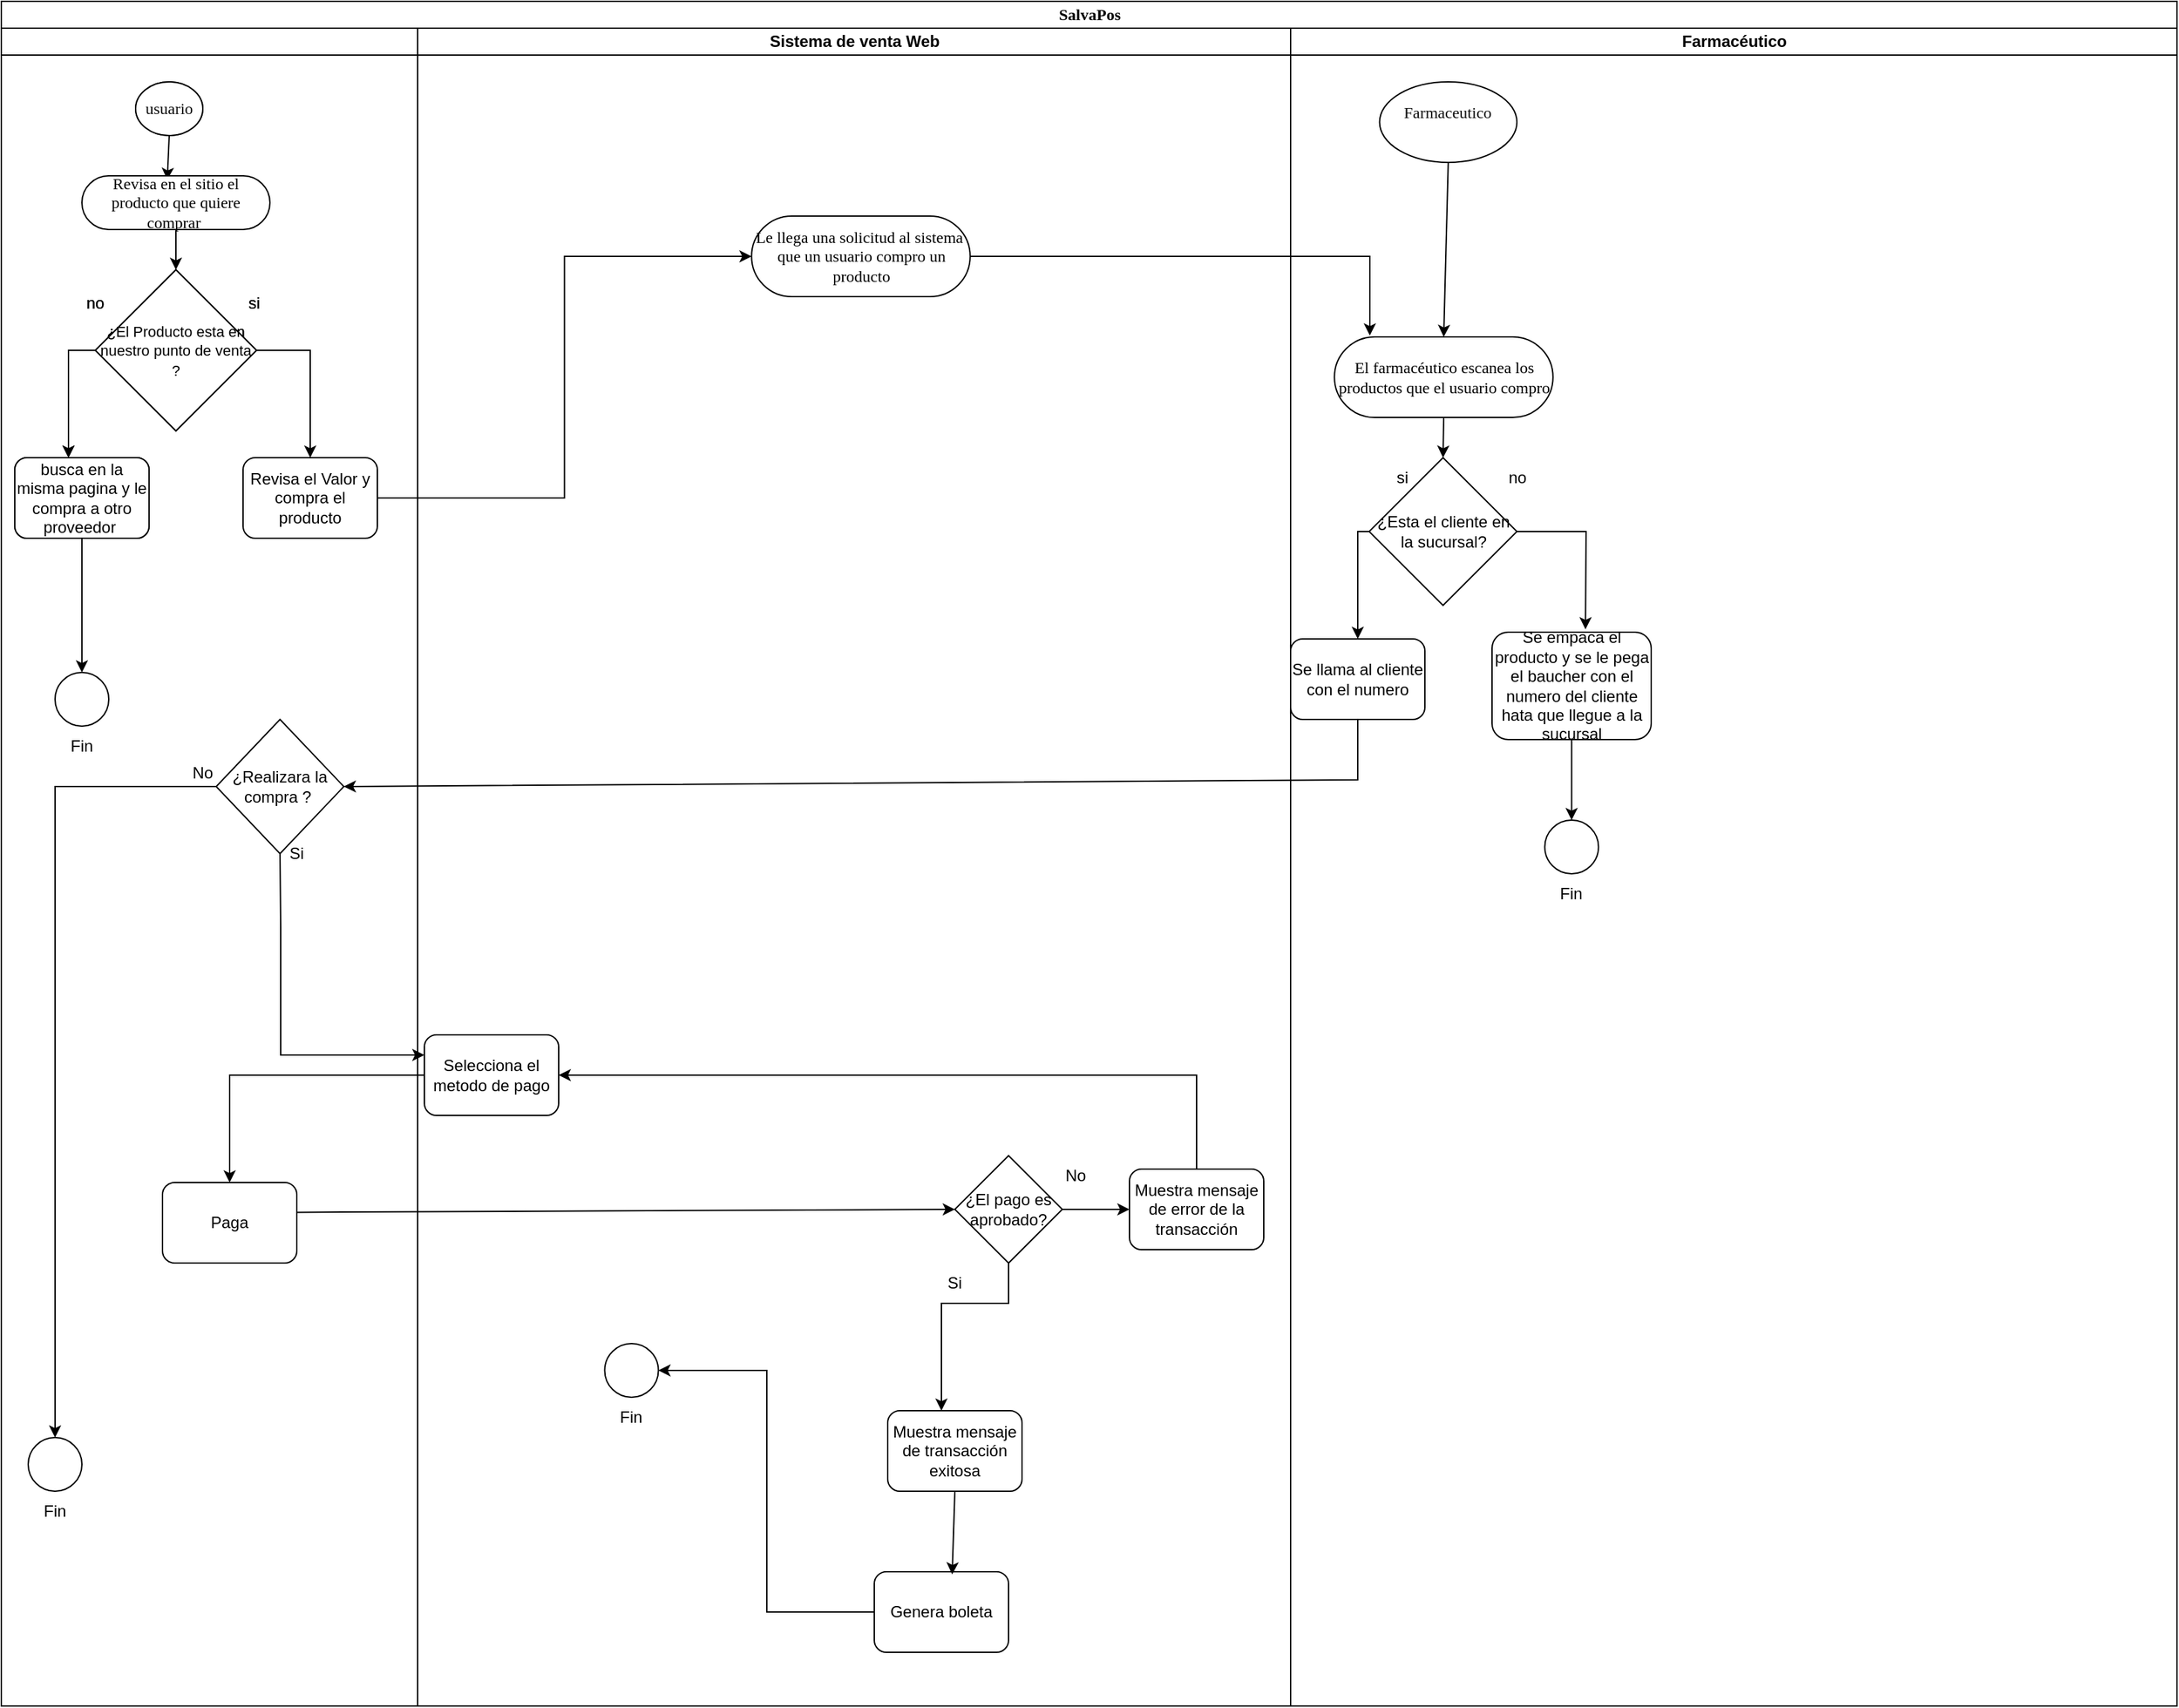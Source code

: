 <mxfile version="24.7.12">
  <diagram name="Page-1" id="0783ab3e-0a74-02c8-0abd-f7b4e66b4bec">
    <mxGraphModel grid="1" page="1" gridSize="10" guides="1" tooltips="1" connect="1" arrows="1" fold="1" pageScale="1" pageWidth="850" pageHeight="1100" background="none" math="0" shadow="0">
      <root>
        <mxCell id="0" />
        <mxCell id="1" parent="0" />
        <mxCell id="1c1d494c118603dd-1" value="SalvaPos" style="swimlane;html=1;childLayout=stackLayout;startSize=20;rounded=0;shadow=0;comic=0;labelBackgroundColor=none;strokeWidth=1;fontFamily=Verdana;fontSize=12;align=center;" vertex="1" parent="1">
          <mxGeometry x="40" y="20" width="1620" height="1270" as="geometry" />
        </mxCell>
        <mxCell id="1c1d494c118603dd-2" value="Lane 1" style="swimlane;html=1;startSize=20;" vertex="1" parent="1c1d494c118603dd-1">
          <mxGeometry y="20" width="960" height="1250" as="geometry" />
        </mxCell>
        <mxCell id="SUvyK8LqccQRlG-bGGpN-1" value="&lt;font color=&quot;#0d0d0d&quot;&gt;usuario&lt;/font&gt;" style="ellipse;whiteSpace=wrap;html=1;rounded=0;shadow=0;comic=0;labelBackgroundColor=none;strokeWidth=1;fillColor=#FFFFFF;fontFamily=Verdana;fontSize=12;align=center;" vertex="1" parent="1c1d494c118603dd-2">
          <mxGeometry x="100" y="40" width="50" height="40" as="geometry" />
        </mxCell>
        <mxCell id="SUvyK8LqccQRlG-bGGpN-4" value="" style="endArrow=classic;html=1;rounded=0;exitX=0.5;exitY=1;exitDx=0;exitDy=0;entryX=0.454;entryY=0.075;entryDx=0;entryDy=0;entryPerimeter=0;" edge="1" parent="1c1d494c118603dd-2" source="SUvyK8LqccQRlG-bGGpN-1" target="SUvyK8LqccQRlG-bGGpN-6">
          <mxGeometry width="50" height="50" relative="1" as="geometry">
            <mxPoint x="360" y="280" as="sourcePoint" />
            <mxPoint x="125" y="150" as="targetPoint" />
          </mxGeometry>
        </mxCell>
        <mxCell id="SUvyK8LqccQRlG-bGGpN-10" value="&lt;font style=&quot;font-size: 11px;&quot;&gt;¿El Producto esta en nuestro punto de venta ?&lt;/font&gt;" style="rhombus;whiteSpace=wrap;html=1;" vertex="1" parent="1c1d494c118603dd-2">
          <mxGeometry x="70" y="180" width="120" height="120" as="geometry" />
        </mxCell>
        <mxCell id="SUvyK8LqccQRlG-bGGpN-12" value="si&amp;nbsp;" style="text;html=1;align=center;verticalAlign=middle;whiteSpace=wrap;rounded=0;" vertex="1" parent="1c1d494c118603dd-2">
          <mxGeometry x="160" y="190" width="60" height="30" as="geometry" />
        </mxCell>
        <mxCell id="SUvyK8LqccQRlG-bGGpN-13" value="no" style="text;html=1;align=center;verticalAlign=middle;whiteSpace=wrap;rounded=0;" vertex="1" parent="1c1d494c118603dd-2">
          <mxGeometry x="40" y="190" width="60" height="30" as="geometry" />
        </mxCell>
        <mxCell id="SUvyK8LqccQRlG-bGGpN-14" value="" style="endArrow=classic;html=1;rounded=0;exitX=0.5;exitY=1;exitDx=0;exitDy=0;entryX=0.5;entryY=0;entryDx=0;entryDy=0;" edge="1" parent="1c1d494c118603dd-2" source="SUvyK8LqccQRlG-bGGpN-6" target="SUvyK8LqccQRlG-bGGpN-10">
          <mxGeometry width="50" height="50" relative="1" as="geometry">
            <mxPoint x="360" y="280" as="sourcePoint" />
            <mxPoint x="410" y="230" as="targetPoint" />
          </mxGeometry>
        </mxCell>
        <mxCell id="SUvyK8LqccQRlG-bGGpN-15" value="busca en la misma pagina y le compra a otro proveedor&amp;nbsp;" style="rounded=1;whiteSpace=wrap;html=1;" vertex="1" parent="1c1d494c118603dd-2">
          <mxGeometry x="10" y="320" width="100" height="60" as="geometry" />
        </mxCell>
        <mxCell id="SUvyK8LqccQRlG-bGGpN-17" value="" style="endArrow=classic;html=1;rounded=0;exitX=0;exitY=0.5;exitDx=0;exitDy=0;" edge="1" parent="1c1d494c118603dd-2" source="SUvyK8LqccQRlG-bGGpN-10">
          <mxGeometry width="50" height="50" relative="1" as="geometry">
            <mxPoint x="360" y="280" as="sourcePoint" />
            <mxPoint x="50" y="320" as="targetPoint" />
            <Array as="points">
              <mxPoint x="50" y="240" />
            </Array>
          </mxGeometry>
        </mxCell>
        <mxCell id="SUvyK8LqccQRlG-bGGpN-19" value="" style="endArrow=classic;html=1;rounded=0;entryX=0.5;entryY=0;entryDx=0;entryDy=0;exitX=0.5;exitY=1;exitDx=0;exitDy=0;" edge="1" parent="1c1d494c118603dd-2" source="SUvyK8LqccQRlG-bGGpN-15" target="SUvyK8LqccQRlG-bGGpN-53">
          <mxGeometry width="50" height="50" relative="1" as="geometry">
            <mxPoint x="360" y="280" as="sourcePoint" />
            <mxPoint x="60" y="465" as="targetPoint" />
          </mxGeometry>
        </mxCell>
        <mxCell id="SUvyK8LqccQRlG-bGGpN-20" value="Revisa el Valor y compra el producto" style="rounded=1;whiteSpace=wrap;html=1;" vertex="1" parent="1c1d494c118603dd-2">
          <mxGeometry x="180" y="320" width="100" height="60" as="geometry" />
        </mxCell>
        <mxCell id="SUvyK8LqccQRlG-bGGpN-21" value="" style="endArrow=classic;html=1;rounded=0;entryX=0.5;entryY=0;entryDx=0;entryDy=0;exitX=1;exitY=0.5;exitDx=0;exitDy=0;" edge="1" parent="1c1d494c118603dd-2" source="SUvyK8LqccQRlG-bGGpN-10" target="SUvyK8LqccQRlG-bGGpN-20">
          <mxGeometry width="50" height="50" relative="1" as="geometry">
            <mxPoint x="360" y="270" as="sourcePoint" />
            <mxPoint x="410" y="220" as="targetPoint" />
            <Array as="points">
              <mxPoint x="230" y="240" />
            </Array>
          </mxGeometry>
        </mxCell>
        <mxCell id="SUvyK8LqccQRlG-bGGpN-30" value="Usuario" style="swimlane;html=1;startSize=20;" vertex="1" parent="1c1d494c118603dd-2">
          <mxGeometry width="960" height="1250" as="geometry" />
        </mxCell>
        <mxCell id="SUvyK8LqccQRlG-bGGpN-31" value="&lt;font color=&quot;#0d0d0d&quot;&gt;usuario&lt;/font&gt;" style="ellipse;whiteSpace=wrap;html=1;rounded=0;shadow=0;comic=0;labelBackgroundColor=none;strokeWidth=1;fillColor=#FFFFFF;fontFamily=Verdana;fontSize=12;align=center;" vertex="1" parent="SUvyK8LqccQRlG-bGGpN-30">
          <mxGeometry x="100" y="40" width="50" height="40" as="geometry" />
        </mxCell>
        <mxCell id="SUvyK8LqccQRlG-bGGpN-34" value="&lt;font style=&quot;font-size: 11px;&quot;&gt;¿El Producto esta en nuestro punto de venta ?&lt;/font&gt;" style="rhombus;whiteSpace=wrap;html=1;" vertex="1" parent="SUvyK8LqccQRlG-bGGpN-30">
          <mxGeometry x="70" y="180" width="120" height="120" as="geometry" />
        </mxCell>
        <mxCell id="SUvyK8LqccQRlG-bGGpN-35" value="si&amp;nbsp;" style="text;html=1;align=center;verticalAlign=middle;whiteSpace=wrap;rounded=0;" vertex="1" parent="SUvyK8LqccQRlG-bGGpN-30">
          <mxGeometry x="160" y="190" width="60" height="30" as="geometry" />
        </mxCell>
        <mxCell id="SUvyK8LqccQRlG-bGGpN-36" value="no" style="text;html=1;align=center;verticalAlign=middle;whiteSpace=wrap;rounded=0;" vertex="1" parent="SUvyK8LqccQRlG-bGGpN-30">
          <mxGeometry x="40" y="190" width="60" height="30" as="geometry" />
        </mxCell>
        <mxCell id="SUvyK8LqccQRlG-bGGpN-38" value="busca en la misma pagina y le compra a otro proveedor&amp;nbsp;" style="rounded=1;whiteSpace=wrap;html=1;" vertex="1" parent="SUvyK8LqccQRlG-bGGpN-30">
          <mxGeometry x="10" y="320" width="100" height="60" as="geometry" />
        </mxCell>
        <mxCell id="SUvyK8LqccQRlG-bGGpN-39" value="" style="endArrow=classic;html=1;rounded=0;exitX=0;exitY=0.5;exitDx=0;exitDy=0;" edge="1" parent="SUvyK8LqccQRlG-bGGpN-30" source="SUvyK8LqccQRlG-bGGpN-34">
          <mxGeometry width="50" height="50" relative="1" as="geometry">
            <mxPoint x="360" y="280" as="sourcePoint" />
            <mxPoint x="50" y="320" as="targetPoint" />
            <Array as="points">
              <mxPoint x="50" y="240" />
            </Array>
          </mxGeometry>
        </mxCell>
        <mxCell id="SUvyK8LqccQRlG-bGGpN-53" value="" style="ellipse;whiteSpace=wrap;html=1;aspect=fixed;" vertex="1" parent="SUvyK8LqccQRlG-bGGpN-30">
          <mxGeometry x="40" y="480" width="40" height="40" as="geometry" />
        </mxCell>
        <mxCell id="SUvyK8LqccQRlG-bGGpN-54" value="Fin" style="text;html=1;align=center;verticalAlign=middle;whiteSpace=wrap;rounded=0;" vertex="1" parent="SUvyK8LqccQRlG-bGGpN-30">
          <mxGeometry x="30" y="520" width="60" height="30" as="geometry" />
        </mxCell>
        <mxCell id="SUvyK8LqccQRlG-bGGpN-6" value="Revisa en el sitio el producto que quiere comprar&amp;nbsp;" style="rounded=1;whiteSpace=wrap;html=1;shadow=0;comic=0;labelBackgroundColor=none;strokeWidth=1;fontFamily=Verdana;fontSize=12;align=center;arcSize=50;" vertex="1" parent="SUvyK8LqccQRlG-bGGpN-30">
          <mxGeometry x="60" y="110" width="140" height="40" as="geometry" />
        </mxCell>
        <mxCell id="1c1d494c118603dd-3" value="Sistema de venta Web" style="swimlane;html=1;startSize=20;" vertex="1" parent="SUvyK8LqccQRlG-bGGpN-30">
          <mxGeometry x="310" width="650" height="1250" as="geometry" />
        </mxCell>
        <mxCell id="SUvyK8LqccQRlG-bGGpN-8" value="Le llega una solicitud al sistema&amp;nbsp; que un usuario compro un producto" style="rounded=1;whiteSpace=wrap;html=1;shadow=0;comic=0;labelBackgroundColor=none;strokeWidth=1;fontFamily=Verdana;fontSize=12;align=center;arcSize=50;" vertex="1" parent="1c1d494c118603dd-3">
          <mxGeometry x="248.63" y="140" width="162.75" height="60" as="geometry" />
        </mxCell>
        <mxCell id="SUvyK8LqccQRlG-bGGpN-65" value="Selecciona el metodo de pago" style="rounded=1;whiteSpace=wrap;html=1;" vertex="1" parent="1c1d494c118603dd-3">
          <mxGeometry x="5" y="750" width="100" height="60" as="geometry" />
        </mxCell>
        <mxCell id="SUvyK8LqccQRlG-bGGpN-90" value="¿El pago es aprobado?" style="rhombus;whiteSpace=wrap;html=1;" vertex="1" parent="1c1d494c118603dd-3">
          <mxGeometry x="400" y="840" width="80" height="80" as="geometry" />
        </mxCell>
        <mxCell id="SUvyK8LqccQRlG-bGGpN-93" value="" style="ellipse;whiteSpace=wrap;html=1;aspect=fixed;" vertex="1" parent="1c1d494c118603dd-3">
          <mxGeometry x="139.25" y="980" width="40" height="40" as="geometry" />
        </mxCell>
        <mxCell id="SUvyK8LqccQRlG-bGGpN-94" style="edgeStyle=orthogonalEdgeStyle;rounded=0;orthogonalLoop=1;jettySize=auto;html=1;exitX=0.5;exitY=1;exitDx=0;exitDy=0;" edge="1" parent="1c1d494c118603dd-3">
          <mxGeometry relative="1" as="geometry">
            <mxPoint x="209.25" y="660" as="sourcePoint" />
            <mxPoint x="209.25" y="660" as="targetPoint" />
          </mxGeometry>
        </mxCell>
        <mxCell id="SUvyK8LqccQRlG-bGGpN-95" value="Fin" style="text;html=1;align=center;verticalAlign=middle;whiteSpace=wrap;rounded=0;" vertex="1" parent="1c1d494c118603dd-3">
          <mxGeometry x="129.25" y="1020" width="60" height="30" as="geometry" />
        </mxCell>
        <mxCell id="SUvyK8LqccQRlG-bGGpN-99" value="Muestra mensaje de transacción exitosa" style="rounded=1;whiteSpace=wrap;html=1;" vertex="1" parent="1c1d494c118603dd-3">
          <mxGeometry x="350" y="1030" width="100" height="60" as="geometry" />
        </mxCell>
        <mxCell id="SUvyK8LqccQRlG-bGGpN-100" value="Genera boleta" style="rounded=1;whiteSpace=wrap;html=1;" vertex="1" parent="1c1d494c118603dd-3">
          <mxGeometry x="340" y="1150" width="100" height="60" as="geometry" />
        </mxCell>
        <mxCell id="SUvyK8LqccQRlG-bGGpN-102" value="" style="endArrow=classic;html=1;rounded=0;entryX=0.58;entryY=0.033;entryDx=0;entryDy=0;exitX=0.5;exitY=1;exitDx=0;exitDy=0;entryPerimeter=0;" edge="1" parent="1c1d494c118603dd-3" source="SUvyK8LqccQRlG-bGGpN-99" target="SUvyK8LqccQRlG-bGGpN-100">
          <mxGeometry width="50" height="50" relative="1" as="geometry">
            <mxPoint x="180" y="970" as="sourcePoint" />
            <mxPoint x="230" y="920" as="targetPoint" />
          </mxGeometry>
        </mxCell>
        <mxCell id="SUvyK8LqccQRlG-bGGpN-101" value="" style="endArrow=classic;html=1;rounded=0;entryX=1;entryY=0.5;entryDx=0;entryDy=0;exitX=0;exitY=0.5;exitDx=0;exitDy=0;" edge="1" parent="1c1d494c118603dd-3" source="SUvyK8LqccQRlG-bGGpN-100" target="SUvyK8LqccQRlG-bGGpN-93">
          <mxGeometry width="50" height="50" relative="1" as="geometry">
            <mxPoint x="-160" y="1180" as="sourcePoint" />
            <mxPoint x="230" y="960" as="targetPoint" />
            <Array as="points">
              <mxPoint x="260" y="1180" />
              <mxPoint x="260" y="1000" />
            </Array>
          </mxGeometry>
        </mxCell>
        <mxCell id="SUvyK8LqccQRlG-bGGpN-103" value="Si" style="text;html=1;align=center;verticalAlign=middle;whiteSpace=wrap;rounded=0;" vertex="1" parent="1c1d494c118603dd-3">
          <mxGeometry x="370" y="920" width="60" height="30" as="geometry" />
        </mxCell>
        <mxCell id="SUvyK8LqccQRlG-bGGpN-104" value="No" style="text;html=1;align=center;verticalAlign=middle;whiteSpace=wrap;rounded=0;" vertex="1" parent="1c1d494c118603dd-3">
          <mxGeometry x="460" y="840" width="60" height="30" as="geometry" />
        </mxCell>
        <mxCell id="SUvyK8LqccQRlG-bGGpN-105" value="Muestra mensaje de error de la transacción" style="rounded=1;whiteSpace=wrap;html=1;" vertex="1" parent="1c1d494c118603dd-3">
          <mxGeometry x="530" y="850" width="100" height="60" as="geometry" />
        </mxCell>
        <mxCell id="SUvyK8LqccQRlG-bGGpN-106" value="" style="endArrow=classic;html=1;rounded=0;entryX=0;entryY=0.5;entryDx=0;entryDy=0;exitX=1;exitY=0.5;exitDx=0;exitDy=0;" edge="1" parent="1c1d494c118603dd-3" source="SUvyK8LqccQRlG-bGGpN-90" target="SUvyK8LqccQRlG-bGGpN-105">
          <mxGeometry width="50" height="50" relative="1" as="geometry">
            <mxPoint x="180" y="1000" as="sourcePoint" />
            <mxPoint x="230" y="950" as="targetPoint" />
          </mxGeometry>
        </mxCell>
        <mxCell id="SUvyK8LqccQRlG-bGGpN-107" value="" style="endArrow=classic;html=1;rounded=0;exitX=0.5;exitY=0;exitDx=0;exitDy=0;entryX=1;entryY=0.5;entryDx=0;entryDy=0;" edge="1" parent="1c1d494c118603dd-3" source="SUvyK8LqccQRlG-bGGpN-105" target="SUvyK8LqccQRlG-bGGpN-65">
          <mxGeometry width="50" height="50" relative="1" as="geometry">
            <mxPoint x="180" y="800" as="sourcePoint" />
            <mxPoint x="230" y="750" as="targetPoint" />
            <Array as="points">
              <mxPoint x="580" y="780" />
            </Array>
          </mxGeometry>
        </mxCell>
        <mxCell id="SUvyK8LqccQRlG-bGGpN-88" value="Paga" style="rounded=1;whiteSpace=wrap;html=1;" vertex="1" parent="SUvyK8LqccQRlG-bGGpN-30">
          <mxGeometry x="120" y="860" width="100" height="60" as="geometry" />
        </mxCell>
        <mxCell id="SUvyK8LqccQRlG-bGGpN-89" value="" style="endArrow=classic;html=1;rounded=0;exitX=0;exitY=0.5;exitDx=0;exitDy=0;entryX=0.5;entryY=0;entryDx=0;entryDy=0;" edge="1" parent="SUvyK8LqccQRlG-bGGpN-30" source="SUvyK8LqccQRlG-bGGpN-65" target="SUvyK8LqccQRlG-bGGpN-88">
          <mxGeometry width="50" height="50" relative="1" as="geometry">
            <mxPoint x="360" y="870" as="sourcePoint" />
            <mxPoint x="410" y="820" as="targetPoint" />
            <Array as="points">
              <mxPoint x="170" y="780" />
            </Array>
          </mxGeometry>
        </mxCell>
        <mxCell id="SUvyK8LqccQRlG-bGGpN-91" value="" style="endArrow=classic;html=1;rounded=0;entryX=0;entryY=0.5;entryDx=0;entryDy=0;exitX=1.002;exitY=0.37;exitDx=0;exitDy=0;exitPerimeter=0;" edge="1" parent="SUvyK8LqccQRlG-bGGpN-30" source="SUvyK8LqccQRlG-bGGpN-88" target="SUvyK8LqccQRlG-bGGpN-90">
          <mxGeometry width="50" height="50" relative="1" as="geometry">
            <mxPoint x="360" y="870" as="sourcePoint" />
            <mxPoint x="410" y="820" as="targetPoint" />
          </mxGeometry>
        </mxCell>
        <mxCell id="NAJVmWI-Qq9D1-8RfRDg-26" value="" style="ellipse;whiteSpace=wrap;html=1;aspect=fixed;" vertex="1" parent="SUvyK8LqccQRlG-bGGpN-30">
          <mxGeometry x="20" y="1050" width="40" height="40" as="geometry" />
        </mxCell>
        <mxCell id="NAJVmWI-Qq9D1-8RfRDg-27" value="" style="endArrow=classic;html=1;rounded=0;exitX=0;exitY=0.5;exitDx=0;exitDy=0;entryX=0.5;entryY=0;entryDx=0;entryDy=0;" edge="1" parent="SUvyK8LqccQRlG-bGGpN-30" target="NAJVmWI-Qq9D1-8RfRDg-26">
          <mxGeometry width="50" height="50" relative="1" as="geometry">
            <mxPoint x="170" y="565" as="sourcePoint" />
            <mxPoint x="40" y="1040" as="targetPoint" />
            <Array as="points">
              <mxPoint x="40" y="565" />
            </Array>
          </mxGeometry>
        </mxCell>
        <mxCell id="NAJVmWI-Qq9D1-8RfRDg-29" value="Fin" style="text;html=1;align=center;verticalAlign=middle;whiteSpace=wrap;rounded=0;" vertex="1" parent="SUvyK8LqccQRlG-bGGpN-30">
          <mxGeometry x="10" y="1090" width="60" height="30" as="geometry" />
        </mxCell>
        <mxCell id="SUvyK8LqccQRlG-bGGpN-63" value="" style="edgeStyle=orthogonalEdgeStyle;rounded=0;orthogonalLoop=1;jettySize=auto;html=1;entryX=0;entryY=0.5;entryDx=0;entryDy=0;" edge="1" parent="1c1d494c118603dd-2" source="SUvyK8LqccQRlG-bGGpN-20" target="SUvyK8LqccQRlG-bGGpN-8">
          <mxGeometry relative="1" as="geometry" />
        </mxCell>
        <mxCell id="SUvyK8LqccQRlG-bGGpN-98" value="" style="endArrow=classic;html=1;rounded=0;exitX=0.5;exitY=1;exitDx=0;exitDy=0;" edge="1" parent="1" source="SUvyK8LqccQRlG-bGGpN-90">
          <mxGeometry width="50" height="50" relative="1" as="geometry">
            <mxPoint x="520" y="880" as="sourcePoint" />
            <mxPoint x="740" y="1070" as="targetPoint" />
            <Array as="points">
              <mxPoint x="790" y="990" />
              <mxPoint x="740" y="990" />
            </Array>
          </mxGeometry>
        </mxCell>
        <mxCell id="NAJVmWI-Qq9D1-8RfRDg-1" value="Farmacéutico" style="swimlane;html=1;startSize=20;" vertex="1" parent="1">
          <mxGeometry x="1000" y="40" width="660" height="1250" as="geometry" />
        </mxCell>
        <mxCell id="NAJVmWI-Qq9D1-8RfRDg-2" value="&lt;font color=&quot;#0d0d0d&quot;&gt;Farmaceutico&lt;/font&gt;&lt;div&gt;&lt;font color=&quot;#0d0d0d&quot;&gt;&lt;br&gt;&lt;/font&gt;&lt;/div&gt;" style="ellipse;whiteSpace=wrap;html=1;rounded=0;shadow=0;comic=0;labelBackgroundColor=none;strokeWidth=1;fillColor=#FFFFFF;fontFamily=Verdana;fontSize=12;align=center;" vertex="1" parent="NAJVmWI-Qq9D1-8RfRDg-1">
          <mxGeometry x="66.25" y="40" width="102.25" height="60" as="geometry" />
        </mxCell>
        <mxCell id="NAJVmWI-Qq9D1-8RfRDg-5" value="El farmacéutico escanea los productos que el usuario compro" style="rounded=1;whiteSpace=wrap;html=1;shadow=0;comic=0;labelBackgroundColor=none;strokeWidth=1;fontFamily=Verdana;fontSize=12;align=center;arcSize=50;" vertex="1" parent="NAJVmWI-Qq9D1-8RfRDg-1">
          <mxGeometry x="32.63" y="230" width="162.75" height="60" as="geometry" />
        </mxCell>
        <mxCell id="NAJVmWI-Qq9D1-8RfRDg-7" value="¿Esta el cliente en la sucursal?" style="rhombus;whiteSpace=wrap;html=1;" vertex="1" parent="NAJVmWI-Qq9D1-8RfRDg-1">
          <mxGeometry x="58.5" y="320" width="110" height="110" as="geometry" />
        </mxCell>
        <mxCell id="NAJVmWI-Qq9D1-8RfRDg-8" value="si&amp;nbsp;" style="text;html=1;align=center;verticalAlign=middle;whiteSpace=wrap;rounded=0;" vertex="1" parent="NAJVmWI-Qq9D1-8RfRDg-1">
          <mxGeometry x="55" y="320" width="60" height="30" as="geometry" />
        </mxCell>
        <mxCell id="NAJVmWI-Qq9D1-8RfRDg-9" value="Se llama al cliente con el numero" style="rounded=1;whiteSpace=wrap;html=1;" vertex="1" parent="NAJVmWI-Qq9D1-8RfRDg-1">
          <mxGeometry y="455" width="100" height="60" as="geometry" />
        </mxCell>
        <mxCell id="NAJVmWI-Qq9D1-8RfRDg-10" value="no" style="text;html=1;align=center;verticalAlign=middle;whiteSpace=wrap;rounded=0;" vertex="1" parent="NAJVmWI-Qq9D1-8RfRDg-1">
          <mxGeometry x="138.5" y="320" width="60" height="30" as="geometry" />
        </mxCell>
        <mxCell id="NAJVmWI-Qq9D1-8RfRDg-11" value="" style="endArrow=classic;html=1;rounded=0;entryX=0.5;entryY=0;entryDx=0;entryDy=0;exitX=0;exitY=0.5;exitDx=0;exitDy=0;" edge="1" parent="NAJVmWI-Qq9D1-8RfRDg-1" source="NAJVmWI-Qq9D1-8RfRDg-7" target="NAJVmWI-Qq9D1-8RfRDg-9">
          <mxGeometry width="50" height="50" relative="1" as="geometry">
            <mxPoint x="60" y="340" as="sourcePoint" />
            <mxPoint x="110" y="290" as="targetPoint" />
            <Array as="points">
              <mxPoint x="50" y="375" />
            </Array>
          </mxGeometry>
        </mxCell>
        <mxCell id="NAJVmWI-Qq9D1-8RfRDg-12" value="" style="endArrow=classic;html=1;rounded=0;entryX=0.5;entryY=0;entryDx=0;entryDy=0;exitX=0.5;exitY=1;exitDx=0;exitDy=0;" edge="1" parent="NAJVmWI-Qq9D1-8RfRDg-1" source="NAJVmWI-Qq9D1-8RfRDg-5" target="NAJVmWI-Qq9D1-8RfRDg-7">
          <mxGeometry width="50" height="50" relative="1" as="geometry">
            <mxPoint x="60" y="340" as="sourcePoint" />
            <mxPoint x="110" y="290" as="targetPoint" />
          </mxGeometry>
        </mxCell>
        <mxCell id="NAJVmWI-Qq9D1-8RfRDg-13" value="Se empaca el producto y se le pega el baucher con el numero del cliente hata que llegue a la sucursal" style="rounded=1;whiteSpace=wrap;html=1;" vertex="1" parent="NAJVmWI-Qq9D1-8RfRDg-1">
          <mxGeometry x="150" y="450" width="118.5" height="80" as="geometry" />
        </mxCell>
        <mxCell id="NAJVmWI-Qq9D1-8RfRDg-14" value="" style="endArrow=classic;html=1;rounded=0;entryX=0.587;entryY=-0.027;entryDx=0;entryDy=0;exitX=1;exitY=0.5;exitDx=0;exitDy=0;entryPerimeter=0;" edge="1" parent="NAJVmWI-Qq9D1-8RfRDg-1" source="NAJVmWI-Qq9D1-8RfRDg-7" target="NAJVmWI-Qq9D1-8RfRDg-13">
          <mxGeometry width="50" height="50" relative="1" as="geometry">
            <mxPoint x="60" y="460" as="sourcePoint" />
            <mxPoint x="110" y="410" as="targetPoint" />
            <Array as="points">
              <mxPoint x="220" y="375" />
            </Array>
          </mxGeometry>
        </mxCell>
        <mxCell id="NAJVmWI-Qq9D1-8RfRDg-15" value="" style="ellipse;whiteSpace=wrap;html=1;aspect=fixed;" vertex="1" parent="NAJVmWI-Qq9D1-8RfRDg-1">
          <mxGeometry x="189.25" y="590" width="40" height="40" as="geometry" />
        </mxCell>
        <mxCell id="NAJVmWI-Qq9D1-8RfRDg-16" value="" style="endArrow=classic;html=1;rounded=0;entryX=0.5;entryY=0;entryDx=0;entryDy=0;exitX=0.5;exitY=1;exitDx=0;exitDy=0;" edge="1" parent="NAJVmWI-Qq9D1-8RfRDg-1" source="NAJVmWI-Qq9D1-8RfRDg-13" target="NAJVmWI-Qq9D1-8RfRDg-15">
          <mxGeometry width="50" height="50" relative="1" as="geometry">
            <mxPoint x="60" y="460" as="sourcePoint" />
            <mxPoint x="110" y="410" as="targetPoint" />
          </mxGeometry>
        </mxCell>
        <mxCell id="NAJVmWI-Qq9D1-8RfRDg-17" value="Fin" style="text;html=1;align=center;verticalAlign=middle;whiteSpace=wrap;rounded=0;" vertex="1" parent="NAJVmWI-Qq9D1-8RfRDg-1">
          <mxGeometry x="179.25" y="630" width="60" height="30" as="geometry" />
        </mxCell>
        <mxCell id="NAJVmWI-Qq9D1-8RfRDg-28" style="edgeStyle=orthogonalEdgeStyle;rounded=0;orthogonalLoop=1;jettySize=auto;html=1;exitX=0.5;exitY=1;exitDx=0;exitDy=0;" edge="1" parent="NAJVmWI-Qq9D1-8RfRDg-1" source="NAJVmWI-Qq9D1-8RfRDg-17" target="NAJVmWI-Qq9D1-8RfRDg-17">
          <mxGeometry relative="1" as="geometry" />
        </mxCell>
        <mxCell id="G-eda2eB4SDmfle7X4tl-1" value="" style="endArrow=classic;html=1;rounded=0;exitX=0.5;exitY=1;exitDx=0;exitDy=0;entryX=0.5;entryY=0;entryDx=0;entryDy=0;" edge="1" parent="NAJVmWI-Qq9D1-8RfRDg-1" source="NAJVmWI-Qq9D1-8RfRDg-2" target="NAJVmWI-Qq9D1-8RfRDg-5">
          <mxGeometry width="50" height="50" relative="1" as="geometry">
            <mxPoint x="154.99" y="100" as="sourcePoint" />
            <mxPoint x="117" y="220" as="targetPoint" />
          </mxGeometry>
        </mxCell>
        <mxCell id="NAJVmWI-Qq9D1-8RfRDg-6" value="" style="endArrow=classic;html=1;rounded=0;entryX=0.162;entryY=-0.017;entryDx=0;entryDy=0;exitX=1;exitY=0.5;exitDx=0;exitDy=0;entryPerimeter=0;" edge="1" parent="1" source="SUvyK8LqccQRlG-bGGpN-8" target="NAJVmWI-Qq9D1-8RfRDg-5">
          <mxGeometry width="50" height="50" relative="1" as="geometry">
            <mxPoint x="1114.005" y="210" as="sourcePoint" />
            <mxPoint x="1060" y="190" as="targetPoint" />
            <Array as="points">
              <mxPoint x="1059" y="210" />
            </Array>
          </mxGeometry>
        </mxCell>
        <mxCell id="NAJVmWI-Qq9D1-8RfRDg-20" value="" style="endArrow=classic;html=1;rounded=0;exitX=0.5;exitY=1;exitDx=0;exitDy=0;entryX=0;entryY=0.25;entryDx=0;entryDy=0;" edge="1" parent="1" source="NAJVmWI-Qq9D1-8RfRDg-18" target="SUvyK8LqccQRlG-bGGpN-65">
          <mxGeometry width="50" height="50" relative="1" as="geometry">
            <mxPoint x="1060" y="630" as="sourcePoint" />
            <mxPoint x="940" y="760" as="targetPoint" />
            <Array as="points">
              <mxPoint x="248" y="710" />
              <mxPoint x="248" y="805" />
            </Array>
          </mxGeometry>
        </mxCell>
        <mxCell id="NAJVmWI-Qq9D1-8RfRDg-18" value="¿Realizara la compra ?&amp;nbsp;" style="rhombus;whiteSpace=wrap;html=1;" vertex="1" parent="1">
          <mxGeometry x="200" y="555" width="95" height="100" as="geometry" />
        </mxCell>
        <mxCell id="NAJVmWI-Qq9D1-8RfRDg-21" value="" style="endArrow=classic;html=1;rounded=0;exitX=0.5;exitY=1;exitDx=0;exitDy=0;entryX=1;entryY=0.5;entryDx=0;entryDy=0;" edge="1" parent="1" source="NAJVmWI-Qq9D1-8RfRDg-9" target="NAJVmWI-Qq9D1-8RfRDg-18">
          <mxGeometry width="50" height="50" relative="1" as="geometry">
            <mxPoint x="1060" y="630" as="sourcePoint" />
            <mxPoint x="1110" y="580" as="targetPoint" />
            <Array as="points">
              <mxPoint x="1050" y="600" />
            </Array>
          </mxGeometry>
        </mxCell>
        <mxCell id="G-eda2eB4SDmfle7X4tl-4" value="No" style="text;html=1;align=center;verticalAlign=middle;whiteSpace=wrap;rounded=0;" vertex="1" parent="1">
          <mxGeometry x="160" y="580" width="60" height="30" as="geometry" />
        </mxCell>
        <mxCell id="G-eda2eB4SDmfle7X4tl-2" value="Si" style="text;html=1;align=center;verticalAlign=middle;whiteSpace=wrap;rounded=0;" vertex="1" parent="1">
          <mxGeometry x="230" y="640" width="60" height="30" as="geometry" />
        </mxCell>
      </root>
    </mxGraphModel>
  </diagram>
</mxfile>
